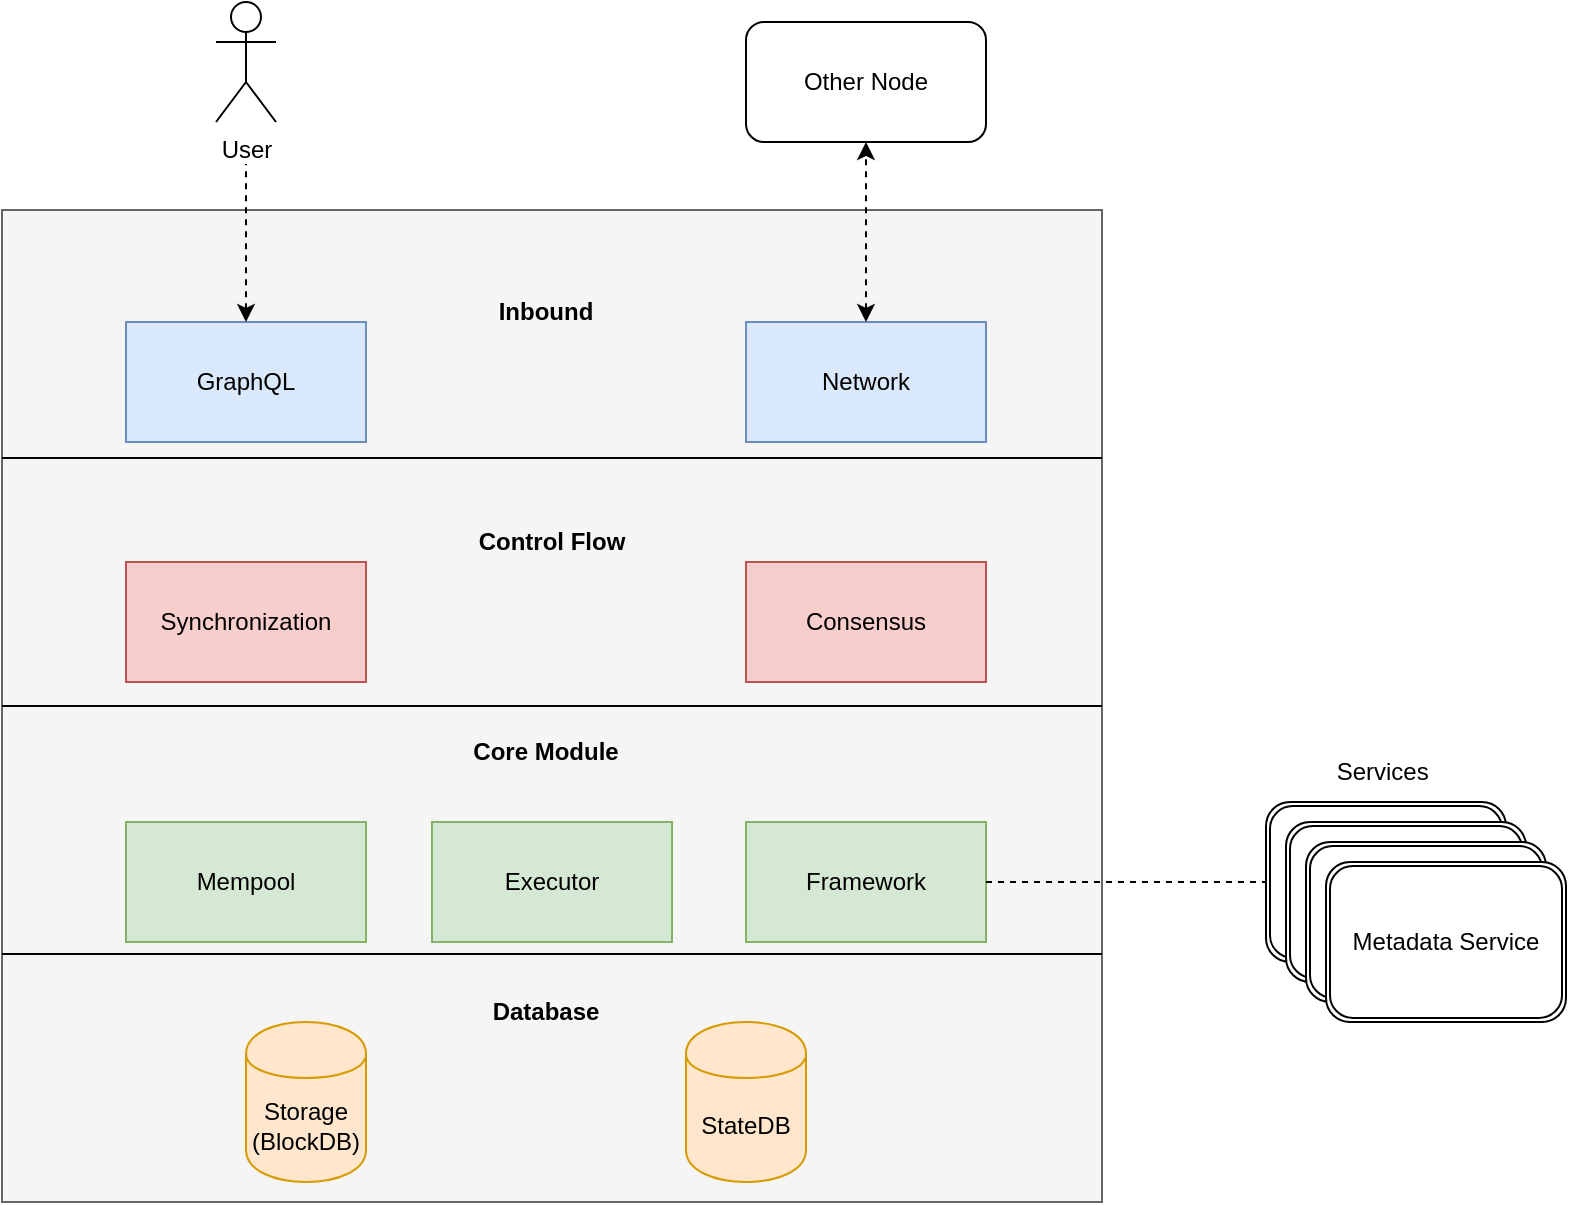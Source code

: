 <mxfile version="11.1.4" type="device"><diagram id="I3RNAeOSV8wgmVP9AFIz" name="第 1 页"><mxGraphModel dx="1106" dy="779" grid="1" gridSize="10" guides="1" tooltips="1" connect="1" arrows="1" fold="1" page="1" pageScale="1" pageWidth="827" pageHeight="1169" math="0" shadow="0"><root><mxCell id="0"/><mxCell id="1" parent="0"/><mxCell id="5zcu04YGO0aYYTMAswP4-1" value="" style="rounded=0;whiteSpace=wrap;html=1;fillColor=#f5f5f5;strokeColor=#666666;fontColor=#333333;" vertex="1" parent="1"><mxGeometry x="138" y="204" width="550" height="496" as="geometry"/></mxCell><mxCell id="5zcu04YGO0aYYTMAswP4-2" value="GraphQL" style="rounded=0;whiteSpace=wrap;html=1;fillColor=#dae8fc;strokeColor=#6c8ebf;" vertex="1" parent="1"><mxGeometry x="200" y="260" width="120" height="60" as="geometry"/></mxCell><mxCell id="5zcu04YGO0aYYTMAswP4-5" value="" style="endArrow=none;html=1;exitX=0;exitY=0.25;exitDx=0;exitDy=0;entryX=1;entryY=0.25;entryDx=0;entryDy=0;" edge="1" parent="1" source="5zcu04YGO0aYYTMAswP4-1" target="5zcu04YGO0aYYTMAswP4-1"><mxGeometry width="50" height="50" relative="1" as="geometry"><mxPoint x="280" y="410" as="sourcePoint"/><mxPoint x="330" y="360" as="targetPoint"/></mxGeometry></mxCell><mxCell id="5zcu04YGO0aYYTMAswP4-6" value="Network" style="rounded=0;whiteSpace=wrap;html=1;fillColor=#dae8fc;strokeColor=#6c8ebf;" vertex="1" parent="1"><mxGeometry x="510" y="260" width="120" height="60" as="geometry"/></mxCell><mxCell id="5zcu04YGO0aYYTMAswP4-7" value="" style="endArrow=none;dashed=1;html=1;exitX=0.5;exitY=0;exitDx=0;exitDy=0;startArrow=classic;startFill=1;" edge="1" parent="1" source="5zcu04YGO0aYYTMAswP4-2"><mxGeometry width="50" height="50" relative="1" as="geometry"><mxPoint x="240" y="200" as="sourcePoint"/><mxPoint x="260" y="170" as="targetPoint"/></mxGeometry></mxCell><mxCell id="5zcu04YGO0aYYTMAswP4-8" value="User" style="shape=umlActor;verticalLabelPosition=bottom;labelBackgroundColor=#ffffff;verticalAlign=top;html=1;outlineConnect=0;" vertex="1" parent="1"><mxGeometry x="245" y="100" width="30" height="60" as="geometry"/></mxCell><mxCell id="5zcu04YGO0aYYTMAswP4-10" value="" style="endArrow=classic;dashed=1;html=1;exitX=0.5;exitY=0;exitDx=0;exitDy=0;startArrow=classic;startFill=1;entryX=0.5;entryY=1;entryDx=0;entryDy=0;endFill=1;" edge="1" parent="1" source="5zcu04YGO0aYYTMAswP4-6" target="5zcu04YGO0aYYTMAswP4-11"><mxGeometry width="50" height="50" relative="1" as="geometry"><mxPoint x="270" y="260" as="sourcePoint"/><mxPoint x="540" y="170" as="targetPoint"/></mxGeometry></mxCell><mxCell id="5zcu04YGO0aYYTMAswP4-11" value="Other Node" style="rounded=1;whiteSpace=wrap;html=1;" vertex="1" parent="1"><mxGeometry x="510" y="110" width="120" height="60" as="geometry"/></mxCell><mxCell id="5zcu04YGO0aYYTMAswP4-14" value="" style="endArrow=none;html=1;entryX=1;entryY=0.5;entryDx=0;entryDy=0;exitX=0;exitY=0.5;exitDx=0;exitDy=0;" edge="1" parent="1" source="5zcu04YGO0aYYTMAswP4-1" target="5zcu04YGO0aYYTMAswP4-1"><mxGeometry width="50" height="50" relative="1" as="geometry"><mxPoint x="420" y="490" as="sourcePoint"/><mxPoint x="470" y="440" as="targetPoint"/></mxGeometry></mxCell><mxCell id="5zcu04YGO0aYYTMAswP4-15" value="Synchronization" style="rounded=0;whiteSpace=wrap;html=1;fillColor=#f8cecc;strokeColor=#b85450;" vertex="1" parent="1"><mxGeometry x="200" y="380" width="120" height="60" as="geometry"/></mxCell><mxCell id="5zcu04YGO0aYYTMAswP4-16" value="Consensus" style="rounded=0;whiteSpace=wrap;html=1;fillColor=#f8cecc;strokeColor=#b85450;" vertex="1" parent="1"><mxGeometry x="510" y="380" width="120" height="60" as="geometry"/></mxCell><mxCell id="5zcu04YGO0aYYTMAswP4-17" value="Mempool" style="rounded=0;whiteSpace=wrap;html=1;fillColor=#d5e8d4;strokeColor=#82b366;" vertex="1" parent="1"><mxGeometry x="200" y="510" width="120" height="60" as="geometry"/></mxCell><mxCell id="5zcu04YGO0aYYTMAswP4-18" value="Executor" style="rounded=0;whiteSpace=wrap;html=1;fillColor=#d5e8d4;strokeColor=#82b366;" vertex="1" parent="1"><mxGeometry x="353" y="510" width="120" height="60" as="geometry"/></mxCell><mxCell id="5zcu04YGO0aYYTMAswP4-19" value="Framework" style="rounded=0;whiteSpace=wrap;html=1;fillColor=#d5e8d4;strokeColor=#82b366;" vertex="1" parent="1"><mxGeometry x="510" y="510" width="120" height="60" as="geometry"/></mxCell><mxCell id="5zcu04YGO0aYYTMAswP4-20" value="" style="endArrow=none;html=1;exitX=0;exitY=0.75;exitDx=0;exitDy=0;entryX=1;entryY=0.75;entryDx=0;entryDy=0;" edge="1" parent="1" source="5zcu04YGO0aYYTMAswP4-1" target="5zcu04YGO0aYYTMAswP4-1"><mxGeometry width="50" height="50" relative="1" as="geometry"><mxPoint x="210" y="650" as="sourcePoint"/><mxPoint x="260" y="600" as="targetPoint"/></mxGeometry></mxCell><mxCell id="5zcu04YGO0aYYTMAswP4-21" value="Storage&lt;br&gt;(BlockDB)" style="shape=cylinder;whiteSpace=wrap;html=1;boundedLbl=1;backgroundOutline=1;fillColor=#ffe6cc;strokeColor=#d79b00;" vertex="1" parent="1"><mxGeometry x="260" y="610" width="60" height="80" as="geometry"/></mxCell><mxCell id="5zcu04YGO0aYYTMAswP4-22" value="StateDB" style="shape=cylinder;whiteSpace=wrap;html=1;boundedLbl=1;backgroundOutline=1;fillColor=#ffe6cc;strokeColor=#d79b00;" vertex="1" parent="1"><mxGeometry x="480" y="610" width="60" height="80" as="geometry"/></mxCell><mxCell id="5zcu04YGO0aYYTMAswP4-23" value="Inbound" style="text;html=1;strokeColor=none;fillColor=none;align=center;verticalAlign=middle;whiteSpace=wrap;rounded=0;fontStyle=1" vertex="1" parent="1"><mxGeometry x="380" y="240" width="60" height="30" as="geometry"/></mxCell><mxCell id="5zcu04YGO0aYYTMAswP4-24" value="Control Flow" style="text;html=1;strokeColor=none;fillColor=none;align=center;verticalAlign=middle;whiteSpace=wrap;rounded=0;fontStyle=1" vertex="1" parent="1"><mxGeometry x="353" y="355" width="120" height="30" as="geometry"/></mxCell><mxCell id="5zcu04YGO0aYYTMAswP4-25" value="Core Module" style="text;html=1;strokeColor=none;fillColor=none;align=center;verticalAlign=middle;whiteSpace=wrap;rounded=0;fontStyle=1" vertex="1" parent="1"><mxGeometry x="350" y="460" width="120" height="30" as="geometry"/></mxCell><mxCell id="5zcu04YGO0aYYTMAswP4-26" value="Database" style="text;html=1;strokeColor=none;fillColor=none;align=center;verticalAlign=middle;whiteSpace=wrap;rounded=0;fontStyle=1" vertex="1" parent="1"><mxGeometry x="350" y="590" width="120" height="30" as="geometry"/></mxCell><mxCell id="5zcu04YGO0aYYTMAswP4-27" value="" style="endArrow=none;dashed=1;html=1;exitX=1;exitY=0.5;exitDx=0;exitDy=0;" edge="1" parent="1" source="5zcu04YGO0aYYTMAswP4-19"><mxGeometry width="50" height="50" relative="1" as="geometry"><mxPoint x="750" y="560" as="sourcePoint"/><mxPoint x="770" y="540" as="targetPoint"/></mxGeometry></mxCell><mxCell id="5zcu04YGO0aYYTMAswP4-30" value="" style="shape=ext;double=1;rounded=1;whiteSpace=wrap;html=1;" vertex="1" parent="1"><mxGeometry x="770" y="500" width="120" height="80" as="geometry"/></mxCell><mxCell id="5zcu04YGO0aYYTMAswP4-31" value="" style="shape=ext;double=1;rounded=1;whiteSpace=wrap;html=1;" vertex="1" parent="1"><mxGeometry x="780" y="510" width="120" height="80" as="geometry"/></mxCell><mxCell id="5zcu04YGO0aYYTMAswP4-36" value="" style="shape=ext;double=1;rounded=1;whiteSpace=wrap;html=1;" vertex="1" parent="1"><mxGeometry x="790" y="520" width="120" height="80" as="geometry"/></mxCell><mxCell id="5zcu04YGO0aYYTMAswP4-37" value="Metadata Service" style="shape=ext;double=1;rounded=1;whiteSpace=wrap;html=1;" vertex="1" parent="1"><mxGeometry x="800" y="530" width="120" height="80" as="geometry"/></mxCell><mxCell id="5zcu04YGO0aYYTMAswP4-38" value="Services&amp;nbsp;" style="text;html=1;strokeColor=none;fillColor=none;align=center;verticalAlign=middle;whiteSpace=wrap;rounded=0;" vertex="1" parent="1"><mxGeometry x="785" y="475" width="90" height="20" as="geometry"/></mxCell></root></mxGraphModel></diagram></mxfile>